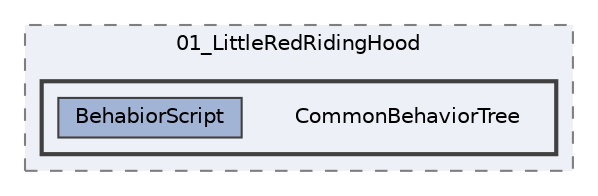 digraph "004_Character/SkillCharacters/01_LittleRedRidingHood/CommonBehaviorTree"
{
 // LATEX_PDF_SIZE
  bgcolor="transparent";
  edge [fontname=Helvetica,fontsize=10,labelfontname=Helvetica,labelfontsize=10];
  node [fontname=Helvetica,fontsize=10,shape=box,height=0.2,width=0.4];
  compound=true
  subgraph clusterdir_327f9e12d2caecce122a7520f9c67d69 {
    graph [ bgcolor="#edf0f7", pencolor="grey50", label="01_LittleRedRidingHood", fontname=Helvetica,fontsize=10 style="filled,dashed", URL="dir_327f9e12d2caecce122a7520f9c67d69.html",tooltip=""]
  subgraph clusterdir_d478feec5f0af41c1f3afda9c8388f2d {
    graph [ bgcolor="#edf0f7", pencolor="grey25", label="", fontname=Helvetica,fontsize=10 style="filled,bold", URL="dir_d478feec5f0af41c1f3afda9c8388f2d.html",tooltip=""]
    dir_d478feec5f0af41c1f3afda9c8388f2d [shape=plaintext, label="CommonBehaviorTree"];
  dir_adee7f6281574773b70b32e004b4d023 [label="BehabiorScript", fillcolor="#a2b4d6", color="grey25", style="filled", URL="dir_adee7f6281574773b70b32e004b4d023.html",tooltip=""];
  }
  }
}
